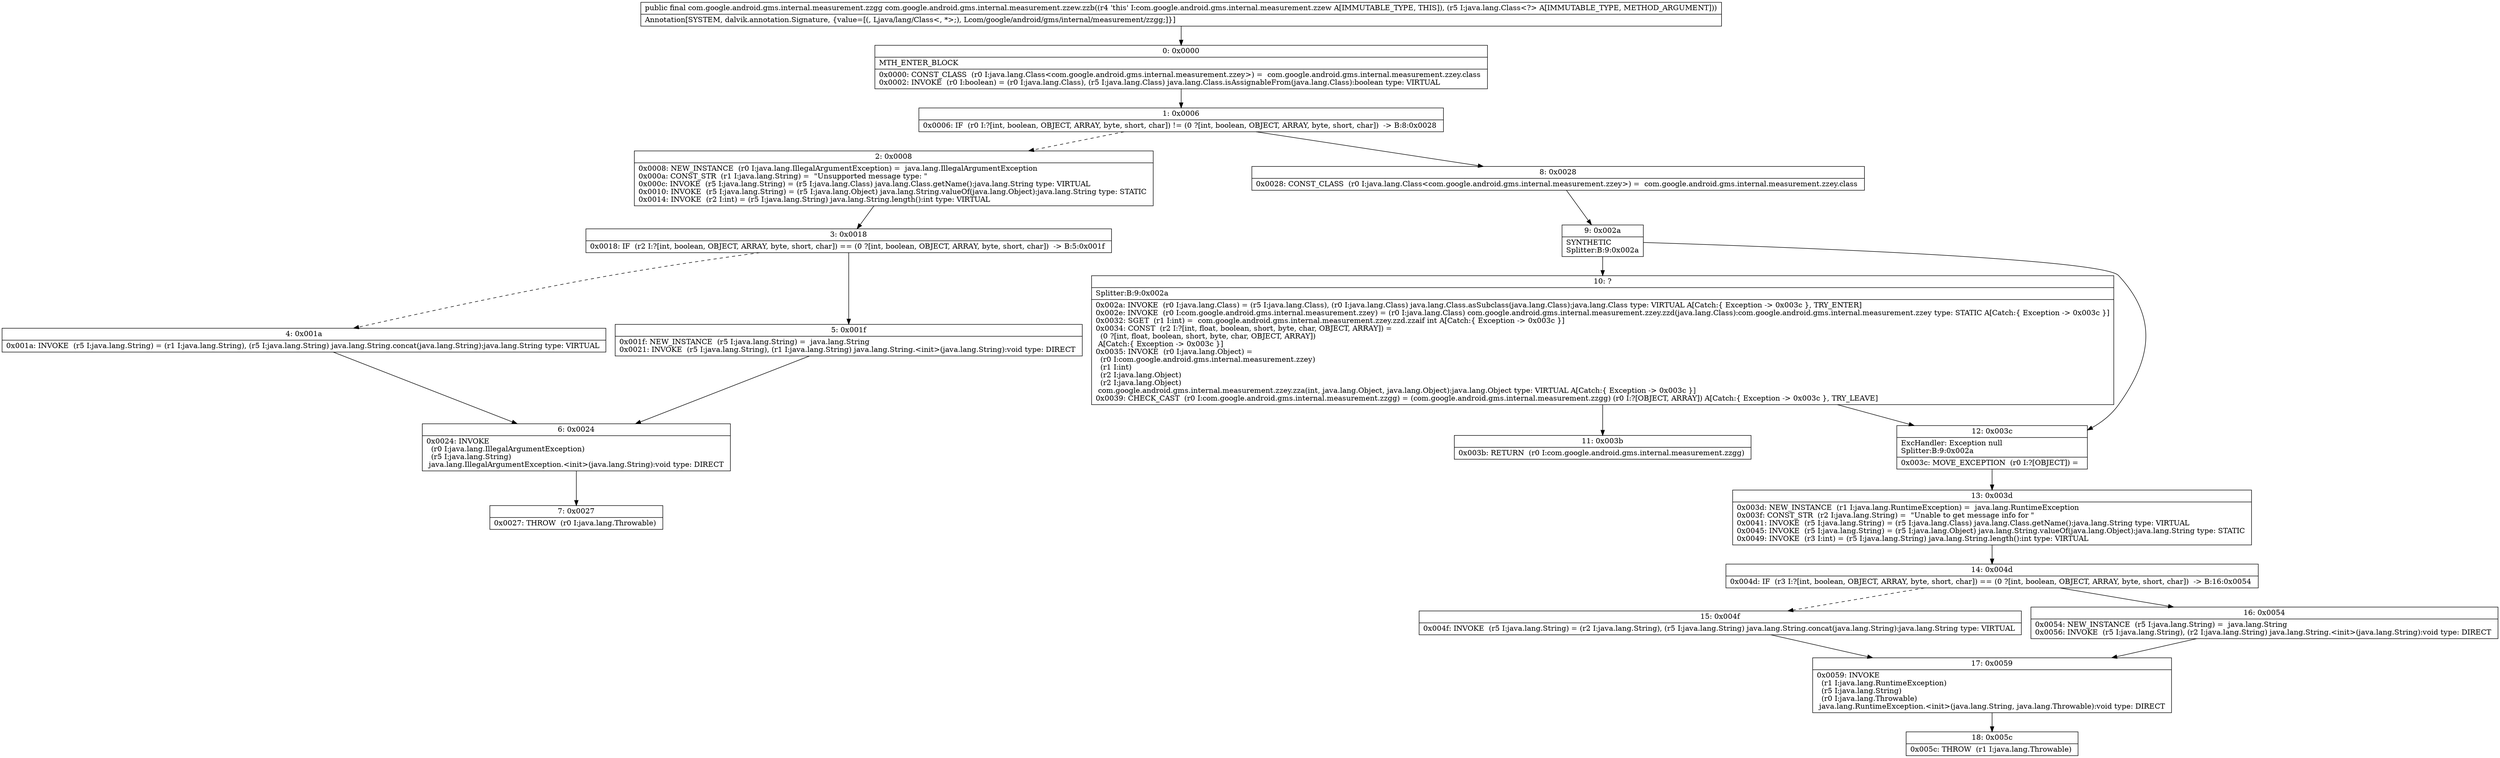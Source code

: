 digraph "CFG forcom.google.android.gms.internal.measurement.zzew.zzb(Ljava\/lang\/Class;)Lcom\/google\/android\/gms\/internal\/measurement\/zzgg;" {
Node_0 [shape=record,label="{0\:\ 0x0000|MTH_ENTER_BLOCK\l|0x0000: CONST_CLASS  (r0 I:java.lang.Class\<com.google.android.gms.internal.measurement.zzey\>) =  com.google.android.gms.internal.measurement.zzey.class \l0x0002: INVOKE  (r0 I:boolean) = (r0 I:java.lang.Class), (r5 I:java.lang.Class) java.lang.Class.isAssignableFrom(java.lang.Class):boolean type: VIRTUAL \l}"];
Node_1 [shape=record,label="{1\:\ 0x0006|0x0006: IF  (r0 I:?[int, boolean, OBJECT, ARRAY, byte, short, char]) != (0 ?[int, boolean, OBJECT, ARRAY, byte, short, char])  \-\> B:8:0x0028 \l}"];
Node_2 [shape=record,label="{2\:\ 0x0008|0x0008: NEW_INSTANCE  (r0 I:java.lang.IllegalArgumentException) =  java.lang.IllegalArgumentException \l0x000a: CONST_STR  (r1 I:java.lang.String) =  \"Unsupported message type: \" \l0x000c: INVOKE  (r5 I:java.lang.String) = (r5 I:java.lang.Class) java.lang.Class.getName():java.lang.String type: VIRTUAL \l0x0010: INVOKE  (r5 I:java.lang.String) = (r5 I:java.lang.Object) java.lang.String.valueOf(java.lang.Object):java.lang.String type: STATIC \l0x0014: INVOKE  (r2 I:int) = (r5 I:java.lang.String) java.lang.String.length():int type: VIRTUAL \l}"];
Node_3 [shape=record,label="{3\:\ 0x0018|0x0018: IF  (r2 I:?[int, boolean, OBJECT, ARRAY, byte, short, char]) == (0 ?[int, boolean, OBJECT, ARRAY, byte, short, char])  \-\> B:5:0x001f \l}"];
Node_4 [shape=record,label="{4\:\ 0x001a|0x001a: INVOKE  (r5 I:java.lang.String) = (r1 I:java.lang.String), (r5 I:java.lang.String) java.lang.String.concat(java.lang.String):java.lang.String type: VIRTUAL \l}"];
Node_5 [shape=record,label="{5\:\ 0x001f|0x001f: NEW_INSTANCE  (r5 I:java.lang.String) =  java.lang.String \l0x0021: INVOKE  (r5 I:java.lang.String), (r1 I:java.lang.String) java.lang.String.\<init\>(java.lang.String):void type: DIRECT \l}"];
Node_6 [shape=record,label="{6\:\ 0x0024|0x0024: INVOKE  \l  (r0 I:java.lang.IllegalArgumentException)\l  (r5 I:java.lang.String)\l java.lang.IllegalArgumentException.\<init\>(java.lang.String):void type: DIRECT \l}"];
Node_7 [shape=record,label="{7\:\ 0x0027|0x0027: THROW  (r0 I:java.lang.Throwable) \l}"];
Node_8 [shape=record,label="{8\:\ 0x0028|0x0028: CONST_CLASS  (r0 I:java.lang.Class\<com.google.android.gms.internal.measurement.zzey\>) =  com.google.android.gms.internal.measurement.zzey.class \l}"];
Node_9 [shape=record,label="{9\:\ 0x002a|SYNTHETIC\lSplitter:B:9:0x002a\l}"];
Node_10 [shape=record,label="{10\:\ ?|Splitter:B:9:0x002a\l|0x002a: INVOKE  (r0 I:java.lang.Class) = (r5 I:java.lang.Class), (r0 I:java.lang.Class) java.lang.Class.asSubclass(java.lang.Class):java.lang.Class type: VIRTUAL A[Catch:\{ Exception \-\> 0x003c \}, TRY_ENTER]\l0x002e: INVOKE  (r0 I:com.google.android.gms.internal.measurement.zzey) = (r0 I:java.lang.Class) com.google.android.gms.internal.measurement.zzey.zzd(java.lang.Class):com.google.android.gms.internal.measurement.zzey type: STATIC A[Catch:\{ Exception \-\> 0x003c \}]\l0x0032: SGET  (r1 I:int) =  com.google.android.gms.internal.measurement.zzey.zzd.zzaif int A[Catch:\{ Exception \-\> 0x003c \}]\l0x0034: CONST  (r2 I:?[int, float, boolean, short, byte, char, OBJECT, ARRAY]) = \l  (0 ?[int, float, boolean, short, byte, char, OBJECT, ARRAY])\l A[Catch:\{ Exception \-\> 0x003c \}]\l0x0035: INVOKE  (r0 I:java.lang.Object) = \l  (r0 I:com.google.android.gms.internal.measurement.zzey)\l  (r1 I:int)\l  (r2 I:java.lang.Object)\l  (r2 I:java.lang.Object)\l com.google.android.gms.internal.measurement.zzey.zza(int, java.lang.Object, java.lang.Object):java.lang.Object type: VIRTUAL A[Catch:\{ Exception \-\> 0x003c \}]\l0x0039: CHECK_CAST  (r0 I:com.google.android.gms.internal.measurement.zzgg) = (com.google.android.gms.internal.measurement.zzgg) (r0 I:?[OBJECT, ARRAY]) A[Catch:\{ Exception \-\> 0x003c \}, TRY_LEAVE]\l}"];
Node_11 [shape=record,label="{11\:\ 0x003b|0x003b: RETURN  (r0 I:com.google.android.gms.internal.measurement.zzgg) \l}"];
Node_12 [shape=record,label="{12\:\ 0x003c|ExcHandler: Exception null\lSplitter:B:9:0x002a\l|0x003c: MOVE_EXCEPTION  (r0 I:?[OBJECT]) =  \l}"];
Node_13 [shape=record,label="{13\:\ 0x003d|0x003d: NEW_INSTANCE  (r1 I:java.lang.RuntimeException) =  java.lang.RuntimeException \l0x003f: CONST_STR  (r2 I:java.lang.String) =  \"Unable to get message info for \" \l0x0041: INVOKE  (r5 I:java.lang.String) = (r5 I:java.lang.Class) java.lang.Class.getName():java.lang.String type: VIRTUAL \l0x0045: INVOKE  (r5 I:java.lang.String) = (r5 I:java.lang.Object) java.lang.String.valueOf(java.lang.Object):java.lang.String type: STATIC \l0x0049: INVOKE  (r3 I:int) = (r5 I:java.lang.String) java.lang.String.length():int type: VIRTUAL \l}"];
Node_14 [shape=record,label="{14\:\ 0x004d|0x004d: IF  (r3 I:?[int, boolean, OBJECT, ARRAY, byte, short, char]) == (0 ?[int, boolean, OBJECT, ARRAY, byte, short, char])  \-\> B:16:0x0054 \l}"];
Node_15 [shape=record,label="{15\:\ 0x004f|0x004f: INVOKE  (r5 I:java.lang.String) = (r2 I:java.lang.String), (r5 I:java.lang.String) java.lang.String.concat(java.lang.String):java.lang.String type: VIRTUAL \l}"];
Node_16 [shape=record,label="{16\:\ 0x0054|0x0054: NEW_INSTANCE  (r5 I:java.lang.String) =  java.lang.String \l0x0056: INVOKE  (r5 I:java.lang.String), (r2 I:java.lang.String) java.lang.String.\<init\>(java.lang.String):void type: DIRECT \l}"];
Node_17 [shape=record,label="{17\:\ 0x0059|0x0059: INVOKE  \l  (r1 I:java.lang.RuntimeException)\l  (r5 I:java.lang.String)\l  (r0 I:java.lang.Throwable)\l java.lang.RuntimeException.\<init\>(java.lang.String, java.lang.Throwable):void type: DIRECT \l}"];
Node_18 [shape=record,label="{18\:\ 0x005c|0x005c: THROW  (r1 I:java.lang.Throwable) \l}"];
MethodNode[shape=record,label="{public final com.google.android.gms.internal.measurement.zzgg com.google.android.gms.internal.measurement.zzew.zzb((r4 'this' I:com.google.android.gms.internal.measurement.zzew A[IMMUTABLE_TYPE, THIS]), (r5 I:java.lang.Class\<?\> A[IMMUTABLE_TYPE, METHOD_ARGUMENT]))  | Annotation[SYSTEM, dalvik.annotation.Signature, \{value=[(, Ljava\/lang\/Class\<, *\>;), Lcom\/google\/android\/gms\/internal\/measurement\/zzgg;]\}]\l}"];
MethodNode -> Node_0;
Node_0 -> Node_1;
Node_1 -> Node_2[style=dashed];
Node_1 -> Node_8;
Node_2 -> Node_3;
Node_3 -> Node_4[style=dashed];
Node_3 -> Node_5;
Node_4 -> Node_6;
Node_5 -> Node_6;
Node_6 -> Node_7;
Node_8 -> Node_9;
Node_9 -> Node_10;
Node_9 -> Node_12;
Node_10 -> Node_11;
Node_10 -> Node_12;
Node_12 -> Node_13;
Node_13 -> Node_14;
Node_14 -> Node_15[style=dashed];
Node_14 -> Node_16;
Node_15 -> Node_17;
Node_16 -> Node_17;
Node_17 -> Node_18;
}

